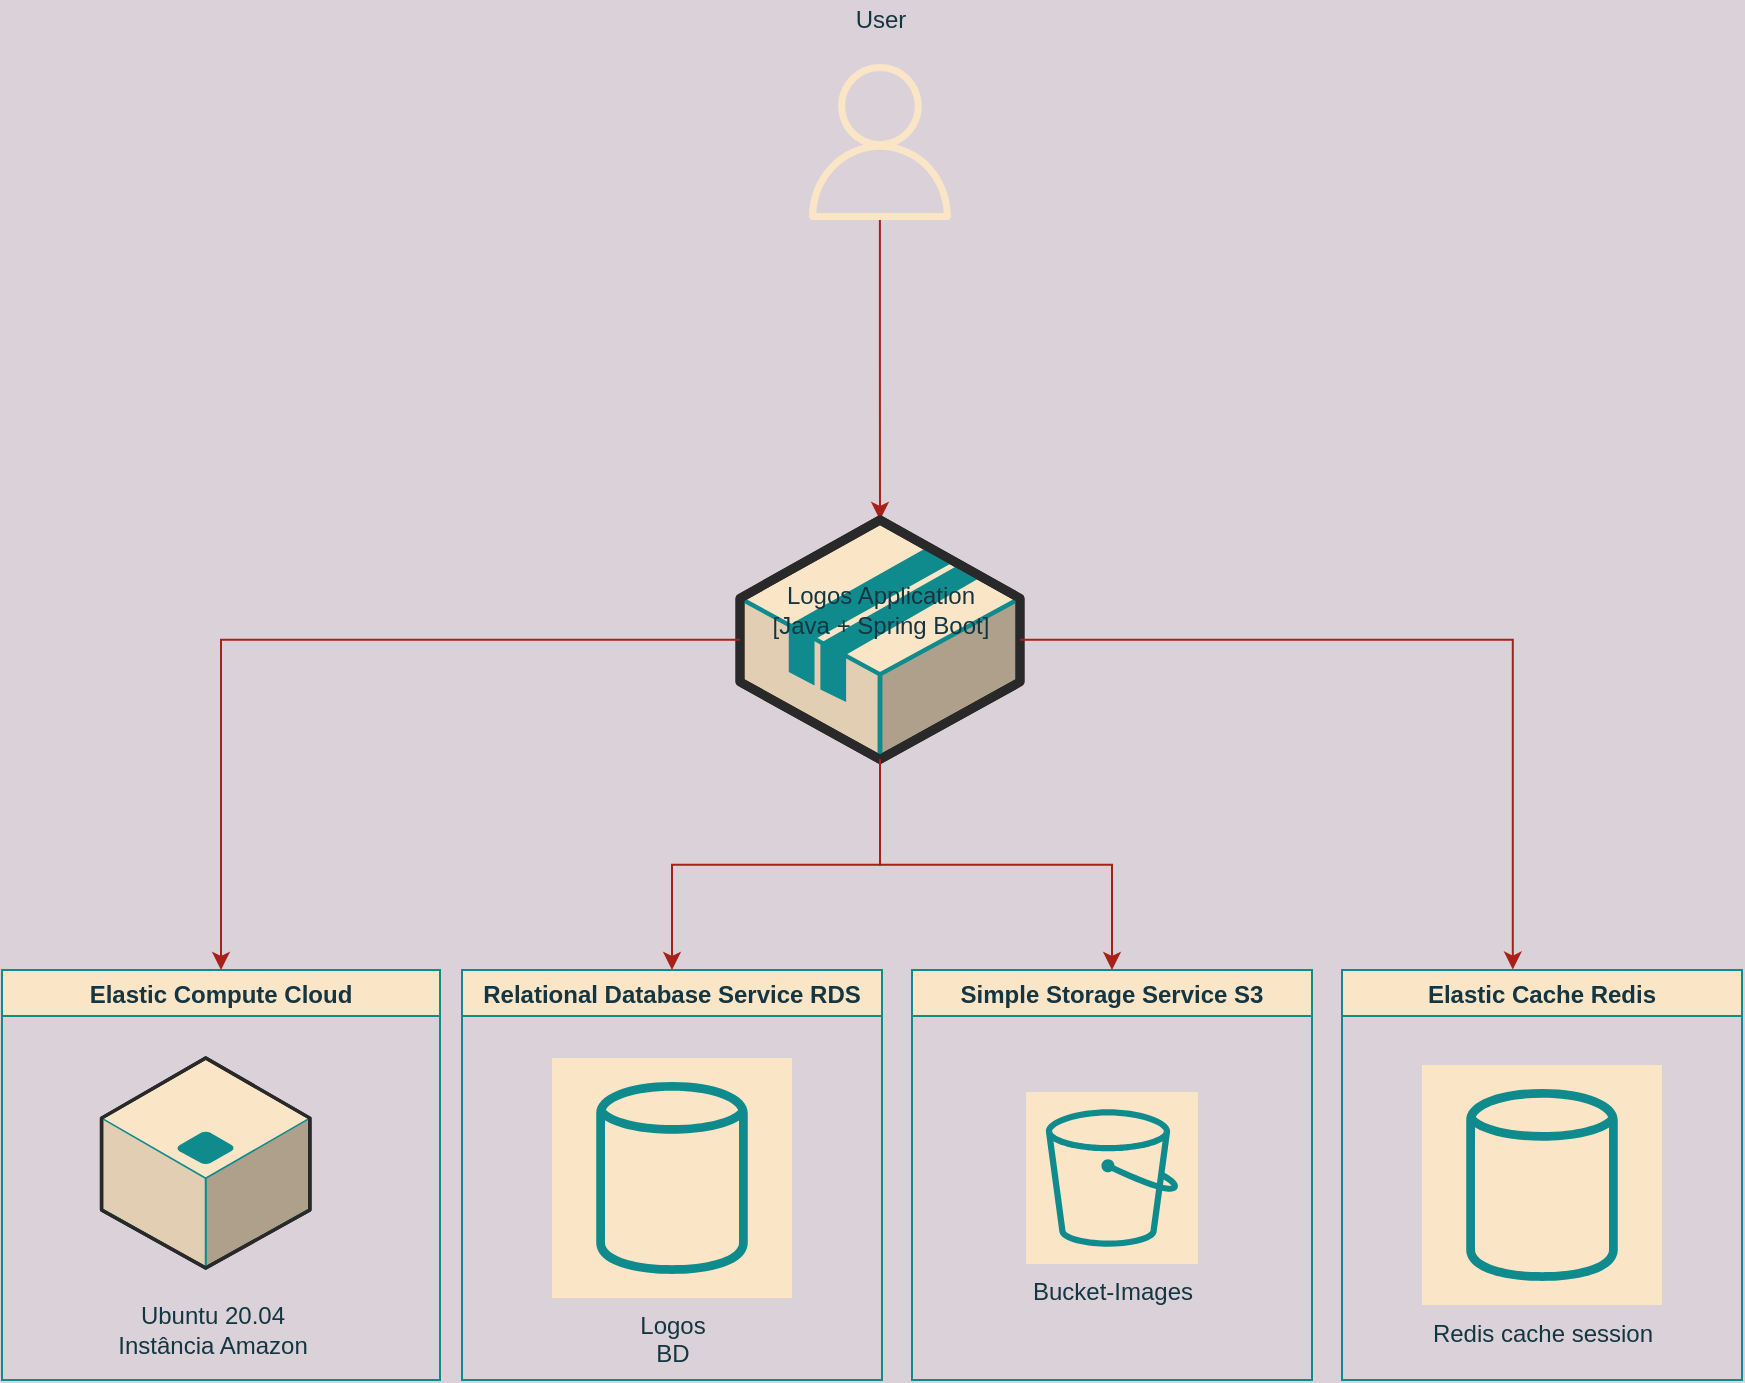<mxfile version="18.0.2" type="github">
  <diagram id="Ht1M8jgEwFfnCIfOTk4-" name="Deploy Diagram">
    <mxGraphModel dx="1185" dy="616" grid="1" gridSize="10" guides="1" tooltips="1" connect="1" arrows="1" fold="1" page="1" pageScale="1" pageWidth="1169" pageHeight="827" background="#DAD2D8" math="0" shadow="0">
      <root>
        <mxCell id="0" />
        <mxCell id="1" parent="0" />
        <mxCell id="G6Xr-zNiUfTveNbCJxS4-29" value="" style="edgeStyle=orthogonalEdgeStyle;rounded=0;orthogonalLoop=1;jettySize=auto;html=1;strokeColor=#A8201A;fontColor=#143642;labelBackgroundColor=#DAD2D8;" edge="1" parent="1" source="G6Xr-zNiUfTveNbCJxS4-7" target="G6Xr-zNiUfTveNbCJxS4-43">
          <mxGeometry relative="1" as="geometry">
            <mxPoint x="509" y="370" as="targetPoint" />
          </mxGeometry>
        </mxCell>
        <mxCell id="G6Xr-zNiUfTveNbCJxS4-7" value="" style="sketch=0;outlineConnect=0;fontColor=#143642;fillColor=#FAE5C7;strokeColor=none;dashed=0;verticalLabelPosition=bottom;verticalAlign=top;align=center;html=1;fontSize=12;fontStyle=0;aspect=fixed;pointerEvents=1;shape=mxgraph.aws4.user;" vertex="1" parent="1">
          <mxGeometry x="430" y="122" width="78" height="78" as="geometry" />
        </mxCell>
        <mxCell id="G6Xr-zNiUfTveNbCJxS4-49" value="Simple Storage Service S3" style="swimlane;fillColor=#FAE5C7;strokeColor=#0F8B8D;fontColor=#143642;" vertex="1" parent="1">
          <mxGeometry x="485" y="575" width="200" height="205" as="geometry" />
        </mxCell>
        <mxCell id="G6Xr-zNiUfTveNbCJxS4-50" value="Bucket-Images&lt;br&gt;" style="sketch=0;outlineConnect=0;fontColor=#143642;strokeColor=#0F8B8D;fillColor=#FAE5C7;dashed=0;verticalLabelPosition=bottom;verticalAlign=top;align=center;html=1;fontSize=12;fontStyle=0;aspect=fixed;shape=mxgraph.aws4.resourceIcon;resIcon=mxgraph.aws4.bucket;" vertex="1" parent="G6Xr-zNiUfTveNbCJxS4-49">
          <mxGeometry x="57" y="61" width="86" height="86" as="geometry" />
        </mxCell>
        <mxCell id="G6Xr-zNiUfTveNbCJxS4-54" value="Elastic Compute Cloud" style="swimlane;fillColor=#FAE5C7;startSize=23;strokeColor=#0F8B8D;fontColor=#143642;" vertex="1" parent="1">
          <mxGeometry x="30" y="575" width="219" height="205" as="geometry" />
        </mxCell>
        <mxCell id="G6Xr-zNiUfTveNbCJxS4-59" value="" style="group;fontColor=#143642;" vertex="1" connectable="0" parent="G6Xr-zNiUfTveNbCJxS4-54">
          <mxGeometry x="49.78" y="44" width="119.44" height="105" as="geometry" />
        </mxCell>
        <mxCell id="G6Xr-zNiUfTveNbCJxS4-44" value="" style="verticalLabelPosition=bottom;html=1;verticalAlign=top;strokeWidth=1;align=center;outlineConnect=0;dashed=0;outlineConnect=0;shape=mxgraph.aws3d.application_server;fillColor=#FAE5C7;strokeColor=#0F8B8D;aspect=fixed;fontColor=#143642;" vertex="1" parent="G6Xr-zNiUfTveNbCJxS4-59">
          <mxGeometry width="104.153" height="105" as="geometry" />
        </mxCell>
        <mxCell id="G6Xr-zNiUfTveNbCJxS4-58" value="Ubuntu 20.04&lt;br&gt;Instância Amazon" style="text;html=1;resizable=0;autosize=1;align=center;verticalAlign=middle;points=[];fillColor=none;strokeColor=none;rounded=0;fontColor=#143642;" vertex="1" parent="G6Xr-zNiUfTveNbCJxS4-54">
          <mxGeometry x="49.78" y="165" width="110" height="30" as="geometry" />
        </mxCell>
        <mxCell id="G6Xr-zNiUfTveNbCJxS4-57" value="" style="group;fontColor=#143642;" vertex="1" connectable="0" parent="1">
          <mxGeometry x="399" y="350" width="140" height="119.68" as="geometry" />
        </mxCell>
        <object label="" logos-application="" id="G6Xr-zNiUfTveNbCJxS4-43">
          <mxCell style="verticalLabelPosition=bottom;html=1;verticalAlign=top;strokeWidth=1;align=center;outlineConnect=0;dashed=0;outlineConnect=0;shape=mxgraph.aws3d.application2;fillColor=#FAE5C7;strokeColor=#0F8B8D;aspect=fixed;fontColor=#143642;" vertex="1" parent="G6Xr-zNiUfTveNbCJxS4-57">
            <mxGeometry width="140" height="119.68" as="geometry" />
          </mxCell>
        </object>
        <mxCell id="G6Xr-zNiUfTveNbCJxS4-56" value="Logos Application&lt;br&gt;[Java + Spring Boot]" style="text;html=1;resizable=0;autosize=1;align=center;verticalAlign=middle;points=[];fillColor=none;strokeColor=none;rounded=0;fontColor=#143642;" vertex="1" parent="G6Xr-zNiUfTveNbCJxS4-57">
          <mxGeometry x="9.998" y="29.999" width="120" height="30" as="geometry" />
        </mxCell>
        <mxCell id="G6Xr-zNiUfTveNbCJxS4-62" value="Relational Database Service RDS" style="swimlane;fillColor=#FAE5C7;startSize=23;strokeColor=#0F8B8D;fontColor=#143642;" vertex="1" parent="1">
          <mxGeometry x="260" y="575" width="210" height="205" as="geometry" />
        </mxCell>
        <mxCell id="G6Xr-zNiUfTveNbCJxS4-68" value="Logos&lt;br&gt;BD" style="sketch=0;outlineConnect=0;fontColor=#143642;strokeColor=#0F8B8D;fillColor=#FAE5C7;dashed=0;verticalLabelPosition=bottom;verticalAlign=top;align=center;html=1;fontSize=12;fontStyle=0;aspect=fixed;shape=mxgraph.aws4.resourceIcon;resIcon=mxgraph.aws4.generic_database;" vertex="1" parent="G6Xr-zNiUfTveNbCJxS4-62">
          <mxGeometry x="45" y="44" width="120" height="120" as="geometry" />
        </mxCell>
        <mxCell id="G6Xr-zNiUfTveNbCJxS4-63" value="Elastic Cache Redis" style="swimlane;fillColor=#FAE5C7;startSize=23;strokeColor=#0F8B8D;fontColor=#143642;" vertex="1" parent="1">
          <mxGeometry x="700" y="575" width="200" height="205" as="geometry" />
        </mxCell>
        <mxCell id="G6Xr-zNiUfTveNbCJxS4-72" value="Redis cache session" style="sketch=0;outlineConnect=0;fontColor=#143642;strokeColor=#0F8B8D;fillColor=#FAE5C7;dashed=0;verticalLabelPosition=bottom;verticalAlign=top;align=center;html=1;fontSize=12;fontStyle=0;aspect=fixed;shape=mxgraph.aws4.resourceIcon;resIcon=mxgraph.aws4.generic_database;" vertex="1" parent="G6Xr-zNiUfTveNbCJxS4-63">
          <mxGeometry x="40" y="47.5" width="120" height="120" as="geometry" />
        </mxCell>
        <mxCell id="G6Xr-zNiUfTveNbCJxS4-64" style="edgeStyle=orthogonalEdgeStyle;rounded=0;orthogonalLoop=1;jettySize=auto;html=1;strokeColor=#A8201A;fontColor=#143642;labelBackgroundColor=#DAD2D8;" edge="1" parent="1" source="G6Xr-zNiUfTveNbCJxS4-43" target="G6Xr-zNiUfTveNbCJxS4-54">
          <mxGeometry relative="1" as="geometry" />
        </mxCell>
        <mxCell id="G6Xr-zNiUfTveNbCJxS4-65" value="User" style="text;html=1;resizable=0;autosize=1;align=center;verticalAlign=middle;points=[];fillColor=none;strokeColor=none;rounded=0;fontColor=#143642;" vertex="1" parent="1">
          <mxGeometry x="449" y="90" width="40" height="20" as="geometry" />
        </mxCell>
        <mxCell id="G6Xr-zNiUfTveNbCJxS4-66" style="edgeStyle=orthogonalEdgeStyle;rounded=0;orthogonalLoop=1;jettySize=auto;html=1;strokeColor=#A8201A;fontColor=#143642;labelBackgroundColor=#DAD2D8;" edge="1" parent="1" source="G6Xr-zNiUfTveNbCJxS4-43" target="G6Xr-zNiUfTveNbCJxS4-49">
          <mxGeometry relative="1" as="geometry" />
        </mxCell>
        <mxCell id="G6Xr-zNiUfTveNbCJxS4-69" style="edgeStyle=orthogonalEdgeStyle;rounded=0;orthogonalLoop=1;jettySize=auto;html=1;strokeColor=#A8201A;fontColor=#143642;labelBackgroundColor=#DAD2D8;" edge="1" parent="1" source="G6Xr-zNiUfTveNbCJxS4-43" target="G6Xr-zNiUfTveNbCJxS4-62">
          <mxGeometry relative="1" as="geometry" />
        </mxCell>
        <mxCell id="G6Xr-zNiUfTveNbCJxS4-71" style="edgeStyle=orthogonalEdgeStyle;rounded=0;orthogonalLoop=1;jettySize=auto;html=1;entryX=0.427;entryY=-0.001;entryDx=0;entryDy=0;entryPerimeter=0;strokeColor=#A8201A;fontColor=#143642;labelBackgroundColor=#DAD2D8;" edge="1" parent="1" source="G6Xr-zNiUfTveNbCJxS4-43" target="G6Xr-zNiUfTveNbCJxS4-63">
          <mxGeometry relative="1" as="geometry" />
        </mxCell>
      </root>
    </mxGraphModel>
  </diagram>
</mxfile>
